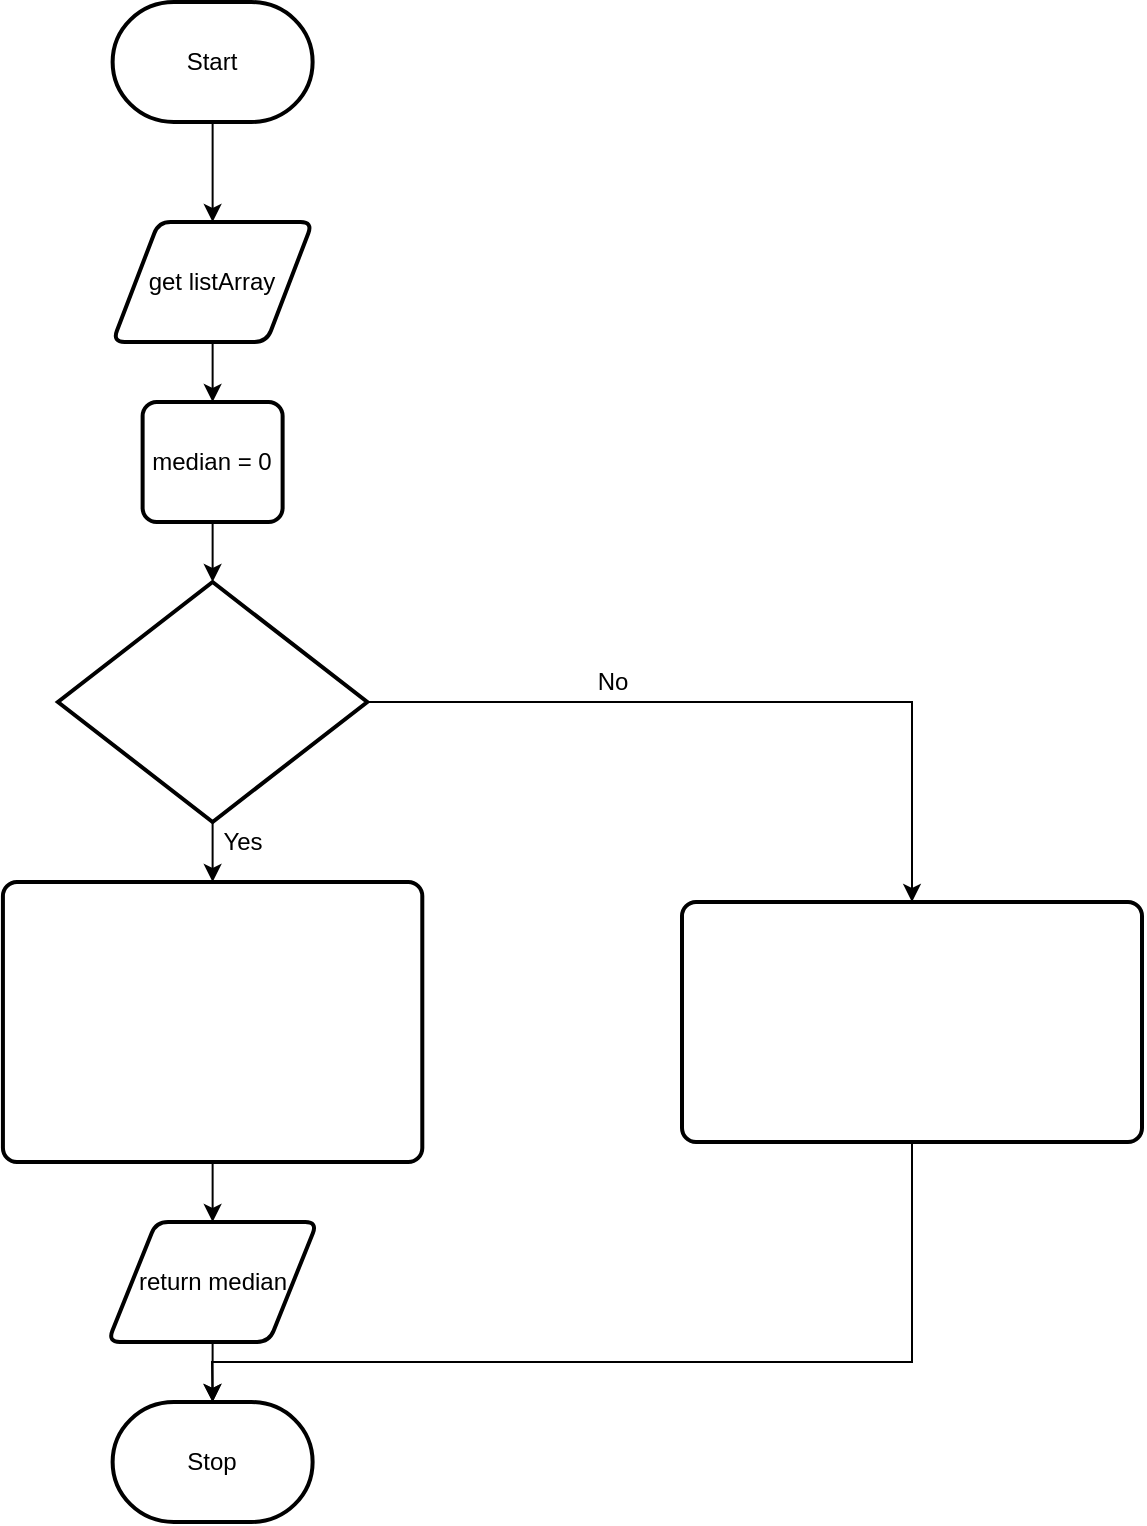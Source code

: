 <mxfile>
    <diagram id="OOKPsD-LrbufebXvpjXt" name="Page-1">
        <mxGraphModel dx="1082" dy="1849" grid="1" gridSize="10" guides="1" tooltips="1" connect="1" arrows="1" fold="1" page="1" pageScale="1" pageWidth="850" pageHeight="1100" math="0" shadow="0">
            <root>
                <mxCell id="0"/>
                <mxCell id="1" parent="0"/>
                <mxCell id="15" value="" style="edgeStyle=none;html=1;" parent="1" source="16" edge="1">
                    <mxGeometry relative="1" as="geometry">
                        <mxPoint x="385.31" y="80" as="targetPoint"/>
                    </mxGeometry>
                </mxCell>
                <mxCell id="16" value="Start" style="strokeWidth=2;html=1;shape=mxgraph.flowchart.terminator;whiteSpace=wrap;" parent="1" vertex="1">
                    <mxGeometry x="335.31" y="-30" width="100" height="60" as="geometry"/>
                </mxCell>
                <mxCell id="17" value="" style="edgeStyle=none;html=1;" parent="1" target="20" edge="1">
                    <mxGeometry relative="1" as="geometry">
                        <mxPoint x="385.31" y="140" as="sourcePoint"/>
                    </mxGeometry>
                </mxCell>
                <mxCell id="19" value="" style="edgeStyle=none;html=1;fontFamily=Helvetica;" parent="1" source="20" edge="1">
                    <mxGeometry relative="1" as="geometry">
                        <mxPoint x="385.31" y="260" as="targetPoint"/>
                    </mxGeometry>
                </mxCell>
                <mxCell id="20" value="median = 0" style="rounded=1;whiteSpace=wrap;html=1;absoluteArcSize=1;arcSize=14;strokeWidth=2;" parent="1" vertex="1">
                    <mxGeometry x="350.31" y="170" width="70" height="60" as="geometry"/>
                </mxCell>
                <mxCell id="52" value="" style="edgeStyle=none;html=1;fontFamily=Helvetica;" parent="1" edge="1">
                    <mxGeometry relative="1" as="geometry">
                        <mxPoint x="385.307" y="380" as="sourcePoint"/>
                        <mxPoint x="385.308" y="410" as="targetPoint"/>
                    </mxGeometry>
                </mxCell>
                <mxCell id="64" style="edgeStyle=none;rounded=0;html=1;entryX=0.5;entryY=0;entryDx=0;entryDy=0;fontFamily=Helvetica;exitX=1;exitY=0.5;exitDx=0;exitDy=0;exitPerimeter=0;" parent="1" edge="1">
                    <mxGeometry relative="1" as="geometry">
                        <Array as="points">
                            <mxPoint x="735" y="320"/>
                        </Array>
                        <mxPoint x="462.65" y="320" as="sourcePoint"/>
                        <mxPoint x="735" y="420" as="targetPoint"/>
                    </mxGeometry>
                </mxCell>
                <mxCell id="56" style="edgeStyle=none;html=1;fontFamily=Helvetica;" parent="1" edge="1">
                    <mxGeometry relative="1" as="geometry">
                        <mxPoint x="385.31" y="580" as="targetPoint"/>
                        <mxPoint x="385.31" y="550" as="sourcePoint"/>
                    </mxGeometry>
                </mxCell>
                <mxCell id="62" value="" style="edgeStyle=none;rounded=0;html=1;fontFamily=Helvetica;" parent="1" edge="1">
                    <mxGeometry relative="1" as="geometry">
                        <mxPoint x="385.307" y="640" as="sourcePoint"/>
                        <mxPoint x="385.308" y="670" as="targetPoint"/>
                    </mxGeometry>
                </mxCell>
                <mxCell id="60" value="Yes" style="text;html=1;resizable=0;autosize=1;align=center;verticalAlign=middle;points=[];fillColor=none;strokeColor=none;rounded=0;fontFamily=Helvetica;" parent="1" vertex="1">
                    <mxGeometry x="380.31" y="380" width="40" height="20" as="geometry"/>
                </mxCell>
                <mxCell id="61" value="No" style="text;html=1;resizable=0;autosize=1;align=center;verticalAlign=middle;points=[];fillColor=none;strokeColor=none;rounded=0;fontFamily=Helvetica;" parent="1" vertex="1">
                    <mxGeometry x="570" y="300" width="30" height="20" as="geometry"/>
                </mxCell>
                <mxCell id="65" style="edgeStyle=none;rounded=0;html=1;entryX=0.5;entryY=0;entryDx=0;entryDy=0;entryPerimeter=0;fontFamily=Helvetica;" parent="1" edge="1">
                    <mxGeometry relative="1" as="geometry">
                        <Array as="points">
                            <mxPoint x="735" y="650"/>
                            <mxPoint x="385" y="650"/>
                        </Array>
                        <mxPoint x="735" y="540" as="sourcePoint"/>
                        <mxPoint x="385.31" y="670" as="targetPoint"/>
                    </mxGeometry>
                </mxCell>
                <mxCell id="66" value="&lt;pre style=&quot;color: rgb(255 , 255 , 255) ; overflow-wrap: break-word&quot;&gt;&lt;pre style=&quot;overflow-wrap: break-word&quot;&gt;&lt;font face=&quot;Helvetica&quot;&gt;if (arraySize % 2 === 0)&lt;/font&gt;&lt;/pre&gt;&lt;/pre&gt;" style="strokeWidth=2;html=1;shape=mxgraph.flowchart.decision;whiteSpace=wrap;fontFamily=Helvetica;" vertex="1" parent="1">
                    <mxGeometry x="307.96" y="260" width="154.69" height="120" as="geometry"/>
                </mxCell>
                <mxCell id="67" value="&lt;pre style=&quot;color: rgb(255 , 255 , 255) ; overflow-wrap: break-word&quot;&gt;&lt;pre style=&quot;overflow-wrap: break-word&quot;&gt;&lt;font face=&quot;Helvetica&quot;&gt;median = (sortedArray[arraySize / 2] &lt;/font&gt;&lt;/pre&gt;&lt;pre style=&quot;overflow-wrap: break-word&quot;&gt;&lt;font face=&quot;Helvetica&quot;&gt;+ sortedArray[arraySize / 2 - 1]) / 2&lt;/font&gt;&lt;/pre&gt;&lt;/pre&gt;" style="rounded=1;whiteSpace=wrap;html=1;absoluteArcSize=1;arcSize=14;strokeWidth=2;fontFamily=Helvetica;" vertex="1" parent="1">
                    <mxGeometry x="280.46" y="410" width="209.69" height="140" as="geometry"/>
                </mxCell>
                <mxCell id="68" value="&lt;pre style=&quot;color: rgb(255 , 255 , 255) ; overflow-wrap: break-word&quot;&gt;&lt;pre style=&quot;overflow-wrap: break-word&quot;&gt;&lt;pre style=&quot;overflow-wrap: break-word&quot;&gt;&lt;font face=&quot;Helvetica&quot;&gt;median = sortedArray[(arraySize - 1) / 2]&lt;/font&gt;&lt;/pre&gt;&lt;/pre&gt;&lt;/pre&gt;" style="rounded=1;whiteSpace=wrap;html=1;absoluteArcSize=1;arcSize=14;strokeWidth=2;fontFamily=Helvetica;" vertex="1" parent="1">
                    <mxGeometry x="620" y="420" width="230" height="120" as="geometry"/>
                </mxCell>
                <mxCell id="69" value="return median" style="shape=parallelogram;html=1;strokeWidth=2;perimeter=parallelogramPerimeter;whiteSpace=wrap;rounded=1;arcSize=12;size=0.23;" vertex="1" parent="1">
                    <mxGeometry x="332.96" y="580" width="104.69" height="60" as="geometry"/>
                </mxCell>
                <mxCell id="70" value="Stop" style="strokeWidth=2;html=1;shape=mxgraph.flowchart.terminator;whiteSpace=wrap;" vertex="1" parent="1">
                    <mxGeometry x="335.31" y="670" width="100" height="60" as="geometry"/>
                </mxCell>
                <mxCell id="71" value="get listArray" style="shape=parallelogram;html=1;strokeWidth=2;perimeter=parallelogramPerimeter;whiteSpace=wrap;rounded=1;arcSize=12;size=0.23;" vertex="1" parent="1">
                    <mxGeometry x="335.31" y="80" width="100" height="60" as="geometry"/>
                </mxCell>
            </root>
        </mxGraphModel>
    </diagram>
</mxfile>